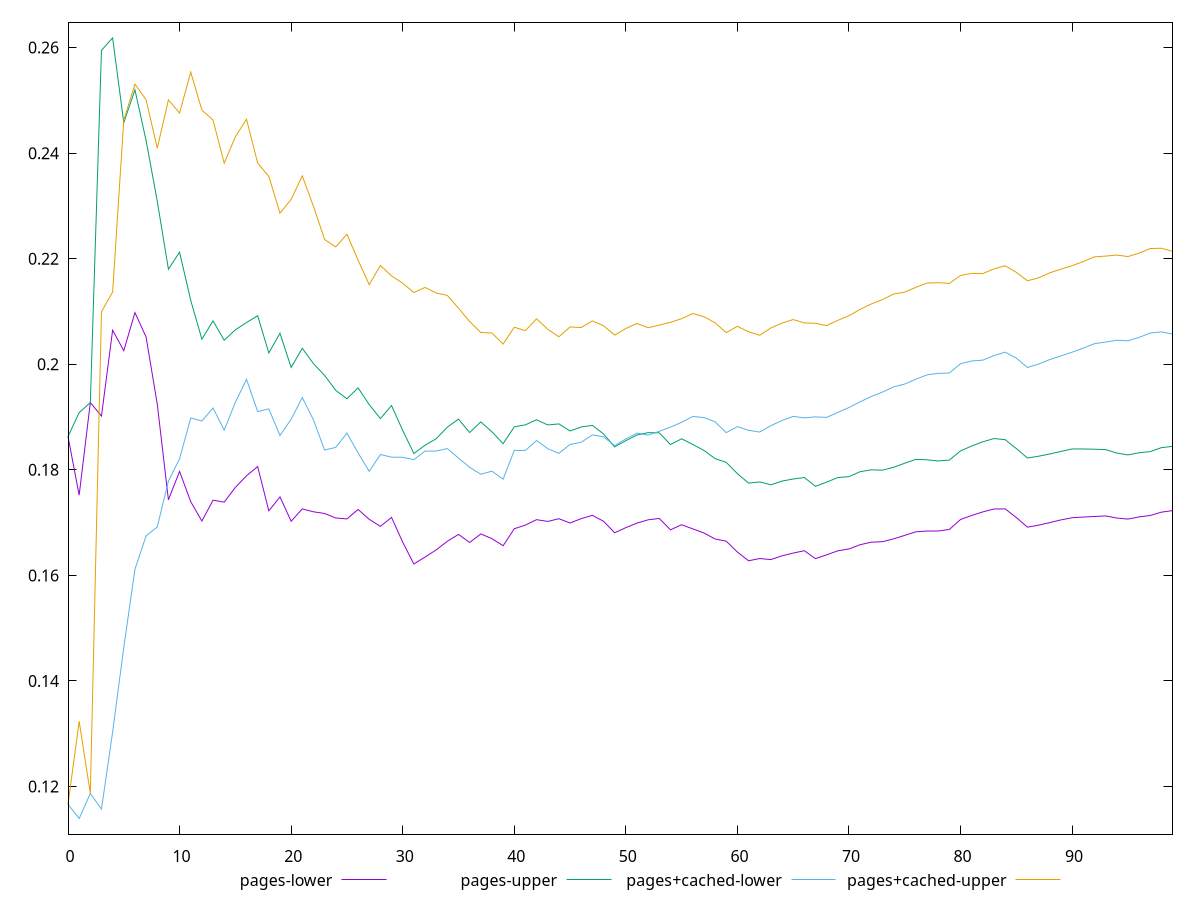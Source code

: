 reset

$pagesLower <<EOF
0 0.1863167807424289
1 0.17520415078465518
2 0.19273752447856257
3 0.1901917960372676
4 0.20645869821125098
5 0.20257183498350012
6 0.2097896613931197
7 0.2051533710679942
8 0.1924776771167682
9 0.1743275946877295
10 0.17970648248253038
11 0.1739678607558475
12 0.17030469312298874
13 0.17424610616633632
14 0.17388934551117638
15 0.17666672259953098
16 0.17887551002580432
17 0.18062178209543991
18 0.1722384193384275
19 0.17487339265995422
20 0.17026073665935065
21 0.17259975748118772
22 0.17205461374671183
23 0.1717351818078983
24 0.17087921576310516
25 0.1706986138916885
26 0.1724896387466586
27 0.17062905083899121
28 0.16929252805328138
29 0.17098526730413732
30 0.16630433473174705
31 0.16216375915214248
32 0.16347728523187374
33 0.16482654458867244
34 0.1664671461764322
35 0.16776765650240757
36 0.1662423516052668
37 0.16785301289587579
38 0.16696124896106776
39 0.16561948861504014
40 0.1688371859837589
41 0.16953650931071287
42 0.17056263474452227
43 0.17022379574433083
44 0.1707373325221304
45 0.1699333175554864
46 0.17075612449953734
47 0.17138326405259474
48 0.17026134230000511
49 0.16808427950696309
50 0.16904669776533354
51 0.16990872094884574
52 0.17053471638011683
53 0.17078745043998536
54 0.16863525162187037
55 0.1696022425886415
56 0.16881536823458226
57 0.16803497776802012
58 0.16690344844191055
59 0.1664845597161582
60 0.16442717314250743
61 0.162773472447972
62 0.16319539034244648
63 0.16299996281334975
64 0.16371085294361043
65 0.16423143952177363
66 0.16467903540907824
67 0.16317346176987113
68 0.16389567924159176
69 0.1646596132955679
70 0.16501334776475177
71 0.16581669526931958
72 0.1662920639065727
73 0.16638787826608073
74 0.16691837146621277
75 0.16758757246164854
76 0.16826276403049123
77 0.16840914127907725
78 0.16841013825404905
79 0.16870325214001486
80 0.1705891953807831
81 0.1713575229361265
82 0.17203439392623987
83 0.17258069543205265
84 0.172603128247782
85 0.1709735095553086
86 0.1691367654387059
87 0.16952352791963524
88 0.1700071478681807
89 0.17051505225204475
90 0.17092697413195598
91 0.17105643378864793
92 0.1711644058190706
93 0.17126875482880635
94 0.17087217897995596
95 0.1706687054358112
96 0.171081530410232
97 0.1713474326805988
98 0.17198082744674917
99 0.17227647305977778
EOF

$pagesUpper <<EOF
0 0.1863167807424289
1 0.1908356465455761
2 0.19273752447856257
3 0.25947019246138
4 0.26183008429727284
5 0.2457686104536062
6 0.2519934112733332
7 0.2423879816203659
8 0.23091598315196868
9 0.21801322240557378
10 0.22123691754634975
11 0.21210840682572993
12 0.2047641581145878
13 0.20822725289383123
14 0.20455146874711735
15 0.20652811900595247
16 0.20790756816882455
17 0.20919658830531837
18 0.2021418502714418
19 0.2058741435176515
20 0.1993953199120017
21 0.20302105593731368
22 0.2001237737416865
23 0.1978901529789999
24 0.19506190130903067
25 0.19345692650088758
26 0.19554102288634426
27 0.19235157091183258
28 0.18971507427914863
29 0.1921794123401116
30 0.1874726648028316
31 0.18309620619086608
32 0.1846573539127859
33 0.1858855110352232
34 0.1880870409556228
35 0.18960580138196978
36 0.18707098117383064
37 0.1890836335412015
38 0.1871983450027115
39 0.1849531962810739
40 0.18814193590912937
41 0.18852987367520765
42 0.18948914990633614
43 0.18850238874956815
44 0.1887036619626342
45 0.18736117811689273
46 0.18812681995138428
47 0.1884242379526594
48 0.18681103004444244
49 0.1843460037984334
50 0.18552548953532544
51 0.18659748903462203
52 0.18704995596263066
53 0.18700485484737808
54 0.1847879928255382
55 0.1858840796321
56 0.18480546430281736
57 0.1836837215549002
58 0.18212934742971806
59 0.1814155344942073
60 0.17928186316827038
61 0.17748720578712243
62 0.17771053718410354
63 0.17716887802053707
64 0.17787014507548604
65 0.17826209056137457
66 0.17854913250989551
67 0.1768787721102652
68 0.17767249893033038
69 0.17853763184029445
70 0.17871822975502413
71 0.17964648110824466
72 0.18000561426048484
73 0.17993321566861173
74 0.18048769585611693
75 0.18125731716810936
76 0.18198568200911458
77 0.181907148910464
78 0.1816804227908666
79 0.18185183666415544
80 0.18358870029332747
81 0.18451623129326056
82 0.18531264013351928
83 0.1859312958390096
84 0.18571683569380043
85 0.18403609731204973
86 0.18224264406269888
87 0.18258239264334228
88 0.18300362926491745
89 0.18348983937423183
90 0.18395545746494132
91 0.18395034416180062
92 0.1839119664221726
93 0.18383856283734054
94 0.18318943236435456
95 0.1828262384575467
96 0.1832363865186592
97 0.18345034972917032
98 0.18420468371941176
99 0.18444707664349053
EOF

$pagesCachedLower <<EOF
0 0.11662224443967016
1 0.11394282794613833
2 0.11868369075852538
3 0.11572604251066596
4 0.13032634687823563
5 0.14636775830213922
6 0.16115720044714432
7 0.16748544685033104
8 0.16917938221708625
9 0.1778773921985254
10 0.18209085450566895
11 0.1898219198461491
12 0.18926352955147666
13 0.19171632607639455
14 0.18752642860741583
15 0.1927983243298851
16 0.19715180437717733
17 0.19103557767495458
18 0.1915415266101103
19 0.1865081716252586
20 0.1895775053225814
21 0.19369065499648389
22 0.18946341480184356
23 0.1837496028752789
24 0.1842532112572184
25 0.18695153091482386
26 0.1832131422347231
27 0.17971467195378985
28 0.182904683098724
29 0.18240189797909717
30 0.1823806905686407
31 0.1819270155961805
32 0.18355129353786379
33 0.18356242336473708
34 0.18403060565779095
35 0.1822268270066811
36 0.18047712180852205
37 0.17916893393507016
38 0.17974452948004613
39 0.17822306836974072
40 0.1836826509484498
41 0.1836738348588385
42 0.18555564678010228
43 0.1840116543073763
44 0.1831287820451227
45 0.18481346165051332
46 0.18522985752751692
47 0.18662598625947893
48 0.186247337675479
49 0.18459760974896836
50 0.1858598593422026
51 0.18696023775294957
52 0.1865858381443701
53 0.18730197463822396
54 0.18808804293946998
55 0.18900886447399629
56 0.1901130125812876
57 0.1899022631324275
58 0.18910299622682164
59 0.1870479376942597
60 0.18819558119166713
61 0.1874841559996232
62 0.18716032043089123
63 0.18837215471203672
64 0.1893493346875513
65 0.19013180148554462
66 0.1898435995979018
67 0.19003520914166755
68 0.18993545041845084
69 0.1908770447324413
70 0.1918061053213309
71 0.19289424845780379
72 0.19389899601413702
73 0.1947338572150818
74 0.19572121045139
75 0.19625999420071333
76 0.19718090889883713
77 0.19799356295436443
78 0.19827555591728757
79 0.19834984643182926
80 0.20010967170987712
81 0.2006298303829386
82 0.20078371530129266
83 0.2016514599490729
84 0.20229571445718125
85 0.20116260718293275
86 0.1993908176747055
87 0.20003049985537283
88 0.20089364349381028
89 0.201588493983853
90 0.20229286178380956
91 0.20306197191835976
92 0.20389292747770518
93 0.20420899971130096
94 0.20454484113427612
95 0.20444305359687465
96 0.20509522524201065
97 0.2059132570359526
98 0.2061410176123938
99 0.20573057843694878
EOF

$pagesCachedUpper <<EOF
0 0.11662224443967016
1 0.13237716291962462
2 0.11868369075852538
3 0.20994331165803629
4 0.21367785266629813
5 0.24624709864593625
6 0.253081654433554
7 0.25009854484293553
8 0.2409326456274539
9 0.25008000587049806
10 0.24759342615350263
11 0.25534989652444445
12 0.24815600976562965
13 0.246265516405885
14 0.23810409156734472
15 0.24309867179673392
16 0.24642142942543277
17 0.2381249365813746
18 0.23559016736847366
19 0.22864391939500414
20 0.2312226813884092
21 0.2356833128521327
22 0.22993003067750653
23 0.22363330253909094
24 0.22223761410189882
25 0.22463653723392896
26 0.2197340794614637
27 0.21507818813488763
28 0.21872747533989093
29 0.21674176706713977
30 0.21534501492796954
31 0.21359856242475075
32 0.21456040701037074
33 0.21349298176402412
34 0.2130520500882348
35 0.21062001518041643
36 0.2081082803670654
37 0.20601747968060435
38 0.20592492126397724
39 0.2038211430417749
40 0.20701894314340255
41 0.2063780047720664
42 0.2086026685191803
43 0.20664101097179358
44 0.20521464527212488
45 0.2070727571719132
46 0.2069618810037676
47 0.20821210030304724
48 0.20730225665570526
49 0.2055288707249637
50 0.20677934417654323
51 0.20772670647043945
52 0.20691909414167278
53 0.20742173025846855
54 0.20794723753559166
55 0.2086295919060775
56 0.2096170905350488
57 0.20901222808073242
58 0.2078648232786609
59 0.20598258902481165
60 0.2071886534716364
61 0.20615831428260134
62 0.20549428571377196
63 0.2068824129911866
64 0.20780300453274517
65 0.20847266758722385
66 0.20784719009835967
67 0.2077450511716859
68 0.2073335287417507
69 0.20832583529679902
70 0.20920991429715918
71 0.2104046420688665
72 0.21142785431409594
73 0.2122453965967926
74 0.21330807361959467
75 0.21366979993636526
76 0.21458084262340568
77 0.21539526593053726
78 0.21545619216064554
79 0.21531364166205594
80 0.216820568392772
81 0.21722115854704635
82 0.21718445905026387
83 0.2180818807726888
84 0.21865764927128978
85 0.21742591239322298
86 0.21581417700211242
87 0.21638365172486937
88 0.21732190416411457
89 0.21801742490154638
90 0.21867664379146035
91 0.21946586288488237
92 0.220346406431334
93 0.22049940994001976
94 0.22068849983528593
95 0.2204105310250143
96 0.2210406582465577
97 0.2219272342578092
98 0.22198248572297805
99 0.22139600645819488
EOF

set key outside below
set xrange [0:99]
set yrange [0.11098508281911564:0.2647878294242955]
set trange [0.11098508281911564:0.2647878294242955]
set terminal svg size 640, 560 enhanced background rgb 'white'
set output "report_00013_2021-02-09T12-04-24.940Z/meta/scoreEstimate/comparison/sorted/0_vs_1.svg"

plot $pagesLower title "pages-lower" with line, \
     $pagesUpper title "pages-upper" with line, \
     $pagesCachedLower title "pages+cached-lower" with line, \
     $pagesCachedUpper title "pages+cached-upper" with line

reset
